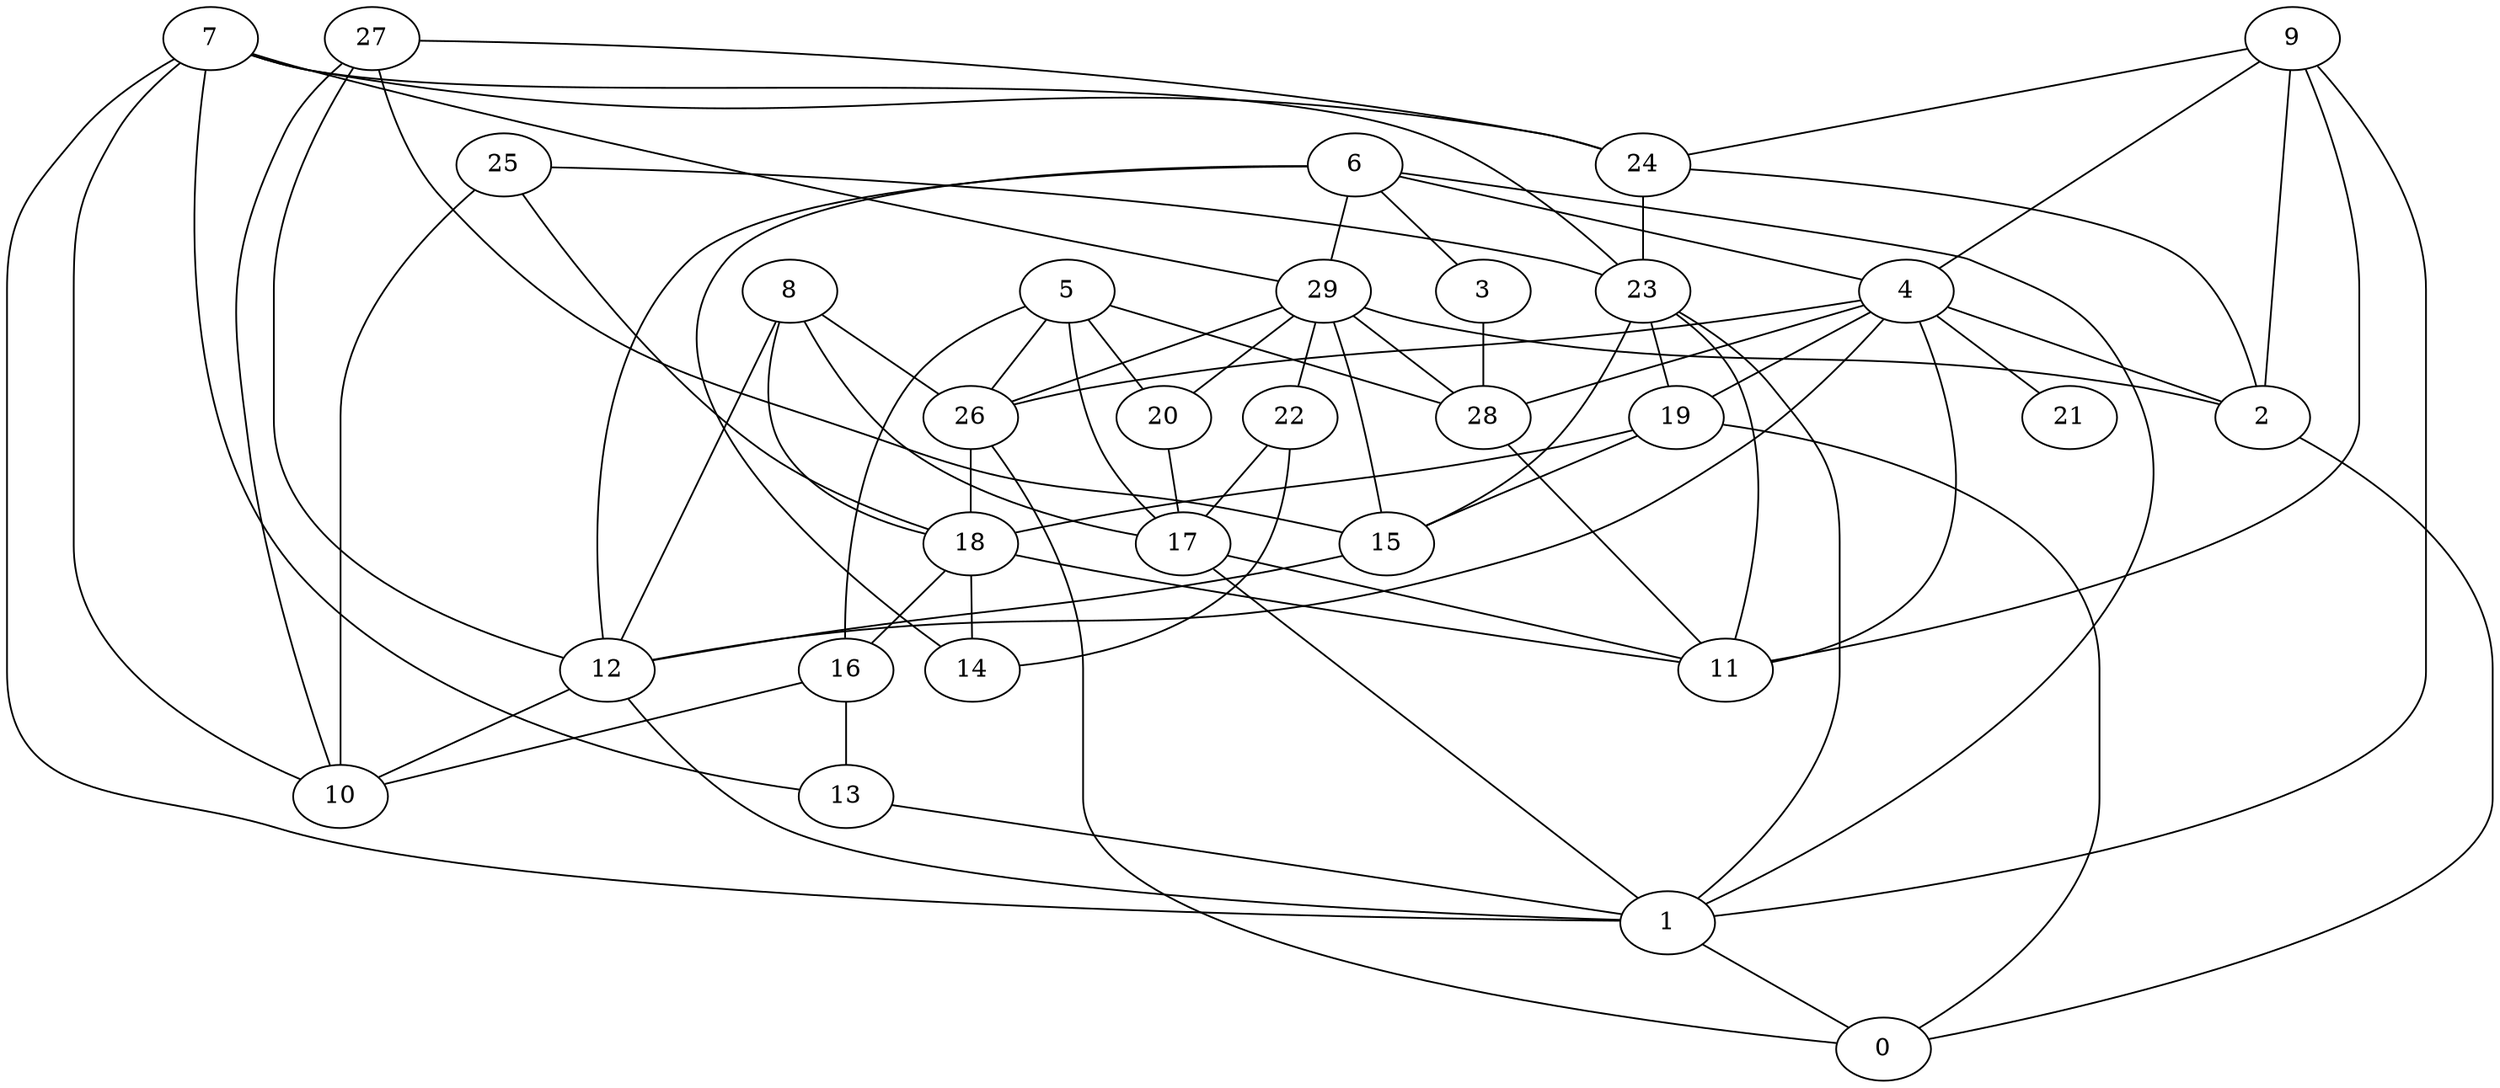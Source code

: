 digraph GG_graph {

subgraph G_graph {
edge [color = black]
"27" -> "15" [dir = none]
"15" -> "12" [dir = none]
"29" -> "22" [dir = none]
"29" -> "20" [dir = none]
"19" -> "15" [dir = none]
"19" -> "18" [dir = none]
"6" -> "3" [dir = none]
"6" -> "29" [dir = none]
"4" -> "21" [dir = none]
"4" -> "26" [dir = none]
"4" -> "28" [dir = none]
"28" -> "11" [dir = none]
"7" -> "29" [dir = none]
"18" -> "14" [dir = none]
"18" -> "16" [dir = none]
"5" -> "20" [dir = none]
"5" -> "28" [dir = none]
"5" -> "16" [dir = none]
"8" -> "17" [dir = none]
"8" -> "18" [dir = none]
"16" -> "13" [dir = none]
"16" -> "10" [dir = none]
"12" -> "1" [dir = none]
"1" -> "0" [dir = none]
"9" -> "24" [dir = none]
"9" -> "1" [dir = none]
"25" -> "23" [dir = none]
"25" -> "18" [dir = none]
"2" -> "0" [dir = none]
"29" -> "26" [dir = none]
"25" -> "10" [dir = none]
"4" -> "11" [dir = none]
"4" -> "19" [dir = none]
"17" -> "11" [dir = none]
"19" -> "0" [dir = none]
"27" -> "24" [dir = none]
"6" -> "1" [dir = none]
"22" -> "14" [dir = none]
"4" -> "12" [dir = none]
"7" -> "10" [dir = none]
"6" -> "4" [dir = none]
"4" -> "2" [dir = none]
"8" -> "26" [dir = none]
"9" -> "2" [dir = none]
"9" -> "11" [dir = none]
"17" -> "1" [dir = none]
"7" -> "1" [dir = none]
"24" -> "2" [dir = none]
"29" -> "28" [dir = none]
"26" -> "0" [dir = none]
"23" -> "11" [dir = none]
"9" -> "4" [dir = none]
"5" -> "26" [dir = none]
"6" -> "14" [dir = none]
"26" -> "18" [dir = none]
"12" -> "10" [dir = none]
"22" -> "17" [dir = none]
"27" -> "10" [dir = none]
"23" -> "15" [dir = none]
"13" -> "1" [dir = none]
"7" -> "13" [dir = none]
"24" -> "23" [dir = none]
"3" -> "28" [dir = none]
"27" -> "12" [dir = none]
"5" -> "17" [dir = none]
"23" -> "19" [dir = none]
"20" -> "17" [dir = none]
"7" -> "24" [dir = none]
"29" -> "15" [dir = none]
"29" -> "2" [dir = none]
"18" -> "11" [dir = none]
"6" -> "12" [dir = none]
"23" -> "1" [dir = none]
"8" -> "12" [dir = none]
"7" -> "23" [dir = none]
}

}

